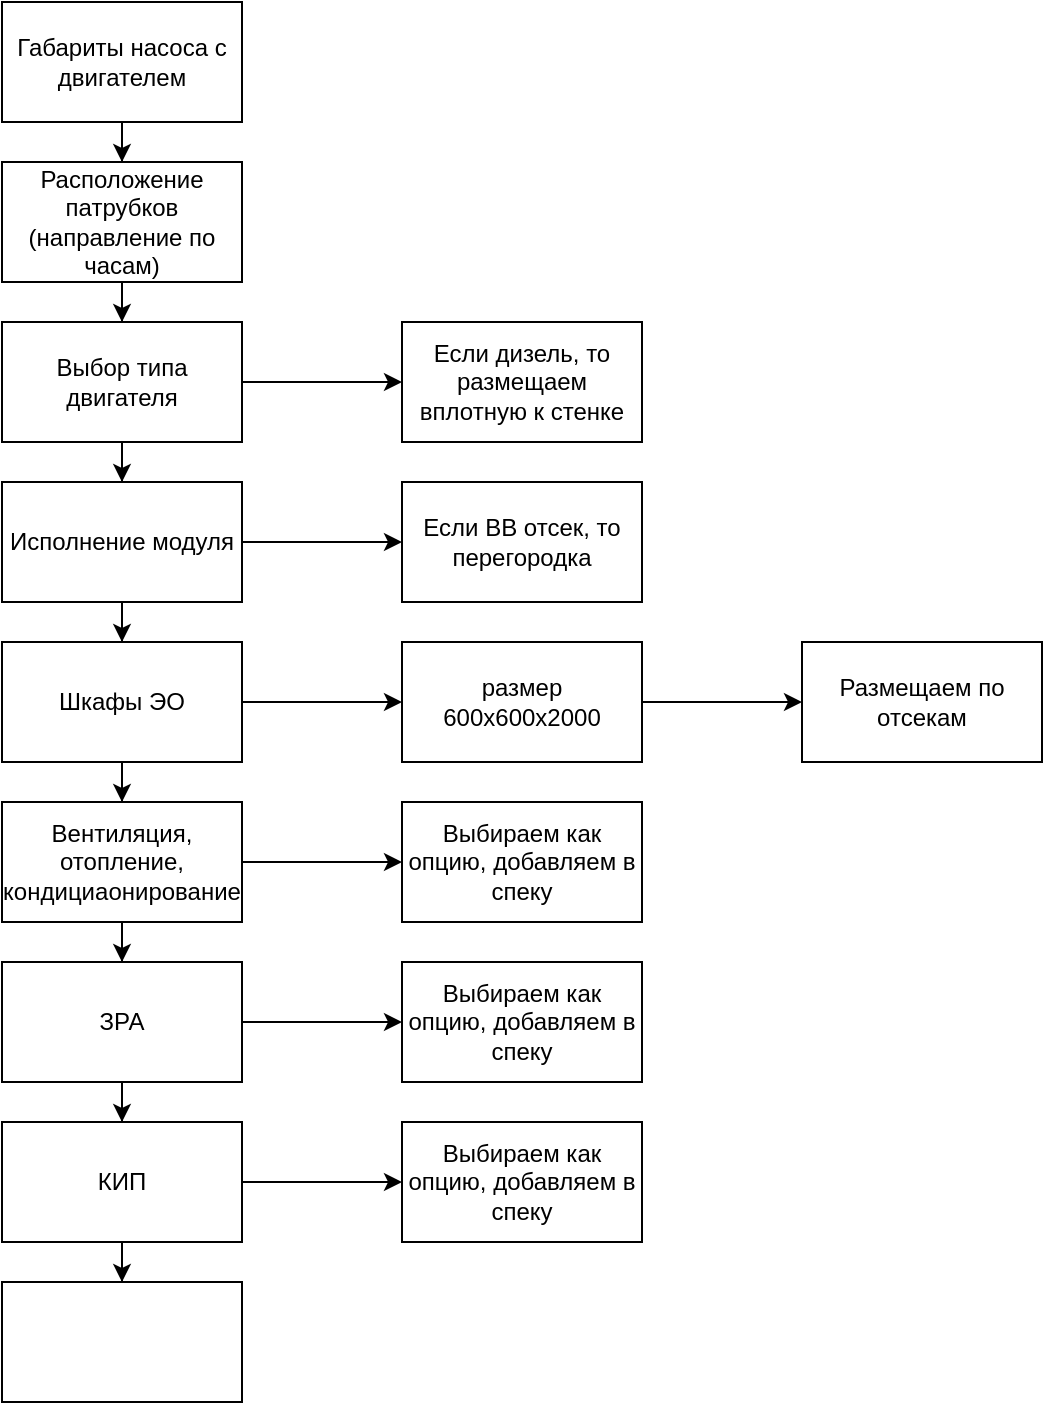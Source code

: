 <mxfile version="14.5.0" type="github">
  <diagram id="C5RBs43oDa-KdzZeNtuy" name="Page-1">
    <mxGraphModel dx="981" dy="526" grid="1" gridSize="10" guides="1" tooltips="1" connect="1" arrows="1" fold="1" page="1" pageScale="1" pageWidth="827" pageHeight="1169" math="0" shadow="0">
      <root>
        <mxCell id="WIyWlLk6GJQsqaUBKTNV-0" />
        <mxCell id="WIyWlLk6GJQsqaUBKTNV-1" parent="WIyWlLk6GJQsqaUBKTNV-0" />
        <mxCell id="56DpWFyaeTY6TzINIU70-2" value="" style="edgeStyle=orthogonalEdgeStyle;rounded=0;orthogonalLoop=1;jettySize=auto;html=1;" edge="1" parent="WIyWlLk6GJQsqaUBKTNV-1" source="56DpWFyaeTY6TzINIU70-0" target="56DpWFyaeTY6TzINIU70-1">
          <mxGeometry relative="1" as="geometry" />
        </mxCell>
        <mxCell id="56DpWFyaeTY6TzINIU70-0" value="Габариты насоса с двигателем" style="rounded=0;whiteSpace=wrap;html=1;" vertex="1" parent="WIyWlLk6GJQsqaUBKTNV-1">
          <mxGeometry x="340" y="40" width="120" height="60" as="geometry" />
        </mxCell>
        <mxCell id="56DpWFyaeTY6TzINIU70-4" value="" style="edgeStyle=orthogonalEdgeStyle;rounded=0;orthogonalLoop=1;jettySize=auto;html=1;" edge="1" parent="WIyWlLk6GJQsqaUBKTNV-1" source="56DpWFyaeTY6TzINIU70-1" target="56DpWFyaeTY6TzINIU70-3">
          <mxGeometry relative="1" as="geometry" />
        </mxCell>
        <mxCell id="56DpWFyaeTY6TzINIU70-1" value="Расположение патрубков (направление по часам)" style="whiteSpace=wrap;html=1;rounded=0;" vertex="1" parent="WIyWlLk6GJQsqaUBKTNV-1">
          <mxGeometry x="340" y="120" width="120" height="60" as="geometry" />
        </mxCell>
        <mxCell id="56DpWFyaeTY6TzINIU70-6" value="" style="edgeStyle=orthogonalEdgeStyle;rounded=0;orthogonalLoop=1;jettySize=auto;html=1;" edge="1" parent="WIyWlLk6GJQsqaUBKTNV-1" source="56DpWFyaeTY6TzINIU70-3" target="56DpWFyaeTY6TzINIU70-5">
          <mxGeometry relative="1" as="geometry" />
        </mxCell>
        <mxCell id="56DpWFyaeTY6TzINIU70-8" value="" style="edgeStyle=orthogonalEdgeStyle;rounded=0;orthogonalLoop=1;jettySize=auto;html=1;" edge="1" parent="WIyWlLk6GJQsqaUBKTNV-1" source="56DpWFyaeTY6TzINIU70-3" target="56DpWFyaeTY6TzINIU70-7">
          <mxGeometry relative="1" as="geometry" />
        </mxCell>
        <mxCell id="56DpWFyaeTY6TzINIU70-3" value="Выбор типа двигателя" style="whiteSpace=wrap;html=1;rounded=0;" vertex="1" parent="WIyWlLk6GJQsqaUBKTNV-1">
          <mxGeometry x="340" y="200" width="120" height="60" as="geometry" />
        </mxCell>
        <mxCell id="56DpWFyaeTY6TzINIU70-5" value="Если дизель, то размещаем вплотную к стенке" style="whiteSpace=wrap;html=1;rounded=0;" vertex="1" parent="WIyWlLk6GJQsqaUBKTNV-1">
          <mxGeometry x="540" y="200" width="120" height="60" as="geometry" />
        </mxCell>
        <mxCell id="56DpWFyaeTY6TzINIU70-10" value="" style="edgeStyle=orthogonalEdgeStyle;rounded=0;orthogonalLoop=1;jettySize=auto;html=1;" edge="1" parent="WIyWlLk6GJQsqaUBKTNV-1" source="56DpWFyaeTY6TzINIU70-7" target="56DpWFyaeTY6TzINIU70-9">
          <mxGeometry relative="1" as="geometry" />
        </mxCell>
        <mxCell id="56DpWFyaeTY6TzINIU70-12" value="" style="edgeStyle=orthogonalEdgeStyle;rounded=0;orthogonalLoop=1;jettySize=auto;html=1;" edge="1" parent="WIyWlLk6GJQsqaUBKTNV-1" source="56DpWFyaeTY6TzINIU70-7" target="56DpWFyaeTY6TzINIU70-11">
          <mxGeometry relative="1" as="geometry" />
        </mxCell>
        <mxCell id="56DpWFyaeTY6TzINIU70-7" value="Исполнение модуля" style="whiteSpace=wrap;html=1;rounded=0;" vertex="1" parent="WIyWlLk6GJQsqaUBKTNV-1">
          <mxGeometry x="340" y="280" width="120" height="60" as="geometry" />
        </mxCell>
        <mxCell id="56DpWFyaeTY6TzINIU70-14" value="" style="edgeStyle=orthogonalEdgeStyle;rounded=0;orthogonalLoop=1;jettySize=auto;html=1;" edge="1" parent="WIyWlLk6GJQsqaUBKTNV-1" source="56DpWFyaeTY6TzINIU70-9" target="56DpWFyaeTY6TzINIU70-13">
          <mxGeometry relative="1" as="geometry" />
        </mxCell>
        <mxCell id="56DpWFyaeTY6TzINIU70-18" value="" style="edgeStyle=orthogonalEdgeStyle;rounded=0;orthogonalLoop=1;jettySize=auto;html=1;" edge="1" parent="WIyWlLk6GJQsqaUBKTNV-1" source="56DpWFyaeTY6TzINIU70-9" target="56DpWFyaeTY6TzINIU70-17">
          <mxGeometry relative="1" as="geometry" />
        </mxCell>
        <mxCell id="56DpWFyaeTY6TzINIU70-9" value="Шкафы ЭО" style="whiteSpace=wrap;html=1;rounded=0;" vertex="1" parent="WIyWlLk6GJQsqaUBKTNV-1">
          <mxGeometry x="340" y="360" width="120" height="60" as="geometry" />
        </mxCell>
        <mxCell id="56DpWFyaeTY6TzINIU70-11" value="Если ВВ отсек, то перегородка" style="whiteSpace=wrap;html=1;rounded=0;" vertex="1" parent="WIyWlLk6GJQsqaUBKTNV-1">
          <mxGeometry x="540" y="280" width="120" height="60" as="geometry" />
        </mxCell>
        <mxCell id="56DpWFyaeTY6TzINIU70-16" value="" style="edgeStyle=orthogonalEdgeStyle;rounded=0;orthogonalLoop=1;jettySize=auto;html=1;" edge="1" parent="WIyWlLk6GJQsqaUBKTNV-1" source="56DpWFyaeTY6TzINIU70-13" target="56DpWFyaeTY6TzINIU70-15">
          <mxGeometry relative="1" as="geometry" />
        </mxCell>
        <mxCell id="56DpWFyaeTY6TzINIU70-13" value="размер 600х600х2000" style="whiteSpace=wrap;html=1;rounded=0;" vertex="1" parent="WIyWlLk6GJQsqaUBKTNV-1">
          <mxGeometry x="540" y="360" width="120" height="60" as="geometry" />
        </mxCell>
        <mxCell id="56DpWFyaeTY6TzINIU70-15" value="Размещаем по отсекам" style="whiteSpace=wrap;html=1;rounded=0;" vertex="1" parent="WIyWlLk6GJQsqaUBKTNV-1">
          <mxGeometry x="740" y="360" width="120" height="60" as="geometry" />
        </mxCell>
        <mxCell id="56DpWFyaeTY6TzINIU70-20" value="" style="edgeStyle=orthogonalEdgeStyle;rounded=0;orthogonalLoop=1;jettySize=auto;html=1;" edge="1" parent="WIyWlLk6GJQsqaUBKTNV-1" source="56DpWFyaeTY6TzINIU70-17" target="56DpWFyaeTY6TzINIU70-19">
          <mxGeometry relative="1" as="geometry" />
        </mxCell>
        <mxCell id="56DpWFyaeTY6TzINIU70-22" value="" style="edgeStyle=orthogonalEdgeStyle;rounded=0;orthogonalLoop=1;jettySize=auto;html=1;" edge="1" parent="WIyWlLk6GJQsqaUBKTNV-1" source="56DpWFyaeTY6TzINIU70-17" target="56DpWFyaeTY6TzINIU70-21">
          <mxGeometry relative="1" as="geometry" />
        </mxCell>
        <mxCell id="56DpWFyaeTY6TzINIU70-17" value="Вентиляция, отопление, кондициаонирование" style="whiteSpace=wrap;html=1;rounded=0;" vertex="1" parent="WIyWlLk6GJQsqaUBKTNV-1">
          <mxGeometry x="340" y="440" width="120" height="60" as="geometry" />
        </mxCell>
        <mxCell id="56DpWFyaeTY6TzINIU70-19" value="Выбираем как опцию, добавляем в спеку" style="whiteSpace=wrap;html=1;rounded=0;" vertex="1" parent="WIyWlLk6GJQsqaUBKTNV-1">
          <mxGeometry x="540" y="440" width="120" height="60" as="geometry" />
        </mxCell>
        <mxCell id="56DpWFyaeTY6TzINIU70-24" value="" style="edgeStyle=orthogonalEdgeStyle;rounded=0;orthogonalLoop=1;jettySize=auto;html=1;entryX=0;entryY=0.5;entryDx=0;entryDy=0;" edge="1" parent="WIyWlLk6GJQsqaUBKTNV-1" source="56DpWFyaeTY6TzINIU70-21" target="56DpWFyaeTY6TzINIU70-25">
          <mxGeometry relative="1" as="geometry">
            <mxPoint x="540" y="550" as="targetPoint" />
          </mxGeometry>
        </mxCell>
        <mxCell id="56DpWFyaeTY6TzINIU70-29" style="edgeStyle=orthogonalEdgeStyle;rounded=0;orthogonalLoop=1;jettySize=auto;html=1;entryX=0.5;entryY=0;entryDx=0;entryDy=0;" edge="1" parent="WIyWlLk6GJQsqaUBKTNV-1" source="56DpWFyaeTY6TzINIU70-21" target="56DpWFyaeTY6TzINIU70-27">
          <mxGeometry relative="1" as="geometry" />
        </mxCell>
        <mxCell id="56DpWFyaeTY6TzINIU70-21" value="ЗРА" style="whiteSpace=wrap;html=1;rounded=0;" vertex="1" parent="WIyWlLk6GJQsqaUBKTNV-1">
          <mxGeometry x="340" y="520" width="120" height="60" as="geometry" />
        </mxCell>
        <mxCell id="56DpWFyaeTY6TzINIU70-25" value="Выбираем как опцию, добавляем в спеку" style="whiteSpace=wrap;html=1;rounded=0;" vertex="1" parent="WIyWlLk6GJQsqaUBKTNV-1">
          <mxGeometry x="540" y="520" width="120" height="60" as="geometry" />
        </mxCell>
        <mxCell id="56DpWFyaeTY6TzINIU70-26" value="" style="edgeStyle=orthogonalEdgeStyle;rounded=0;orthogonalLoop=1;jettySize=auto;html=1;entryX=0;entryY=0.5;entryDx=0;entryDy=0;" edge="1" parent="WIyWlLk6GJQsqaUBKTNV-1" source="56DpWFyaeTY6TzINIU70-27" target="56DpWFyaeTY6TzINIU70-28">
          <mxGeometry relative="1" as="geometry">
            <mxPoint x="540" y="630" as="targetPoint" />
          </mxGeometry>
        </mxCell>
        <mxCell id="56DpWFyaeTY6TzINIU70-31" value="" style="edgeStyle=orthogonalEdgeStyle;rounded=0;orthogonalLoop=1;jettySize=auto;html=1;" edge="1" parent="WIyWlLk6GJQsqaUBKTNV-1" source="56DpWFyaeTY6TzINIU70-27" target="56DpWFyaeTY6TzINIU70-30">
          <mxGeometry relative="1" as="geometry" />
        </mxCell>
        <mxCell id="56DpWFyaeTY6TzINIU70-27" value="КИП" style="whiteSpace=wrap;html=1;rounded=0;" vertex="1" parent="WIyWlLk6GJQsqaUBKTNV-1">
          <mxGeometry x="340" y="600" width="120" height="60" as="geometry" />
        </mxCell>
        <mxCell id="56DpWFyaeTY6TzINIU70-28" value="Выбираем как опцию, добавляем в спеку" style="whiteSpace=wrap;html=1;rounded=0;" vertex="1" parent="WIyWlLk6GJQsqaUBKTNV-1">
          <mxGeometry x="540" y="600" width="120" height="60" as="geometry" />
        </mxCell>
        <mxCell id="56DpWFyaeTY6TzINIU70-30" value="" style="whiteSpace=wrap;html=1;rounded=0;" vertex="1" parent="WIyWlLk6GJQsqaUBKTNV-1">
          <mxGeometry x="340" y="680" width="120" height="60" as="geometry" />
        </mxCell>
      </root>
    </mxGraphModel>
  </diagram>
</mxfile>
